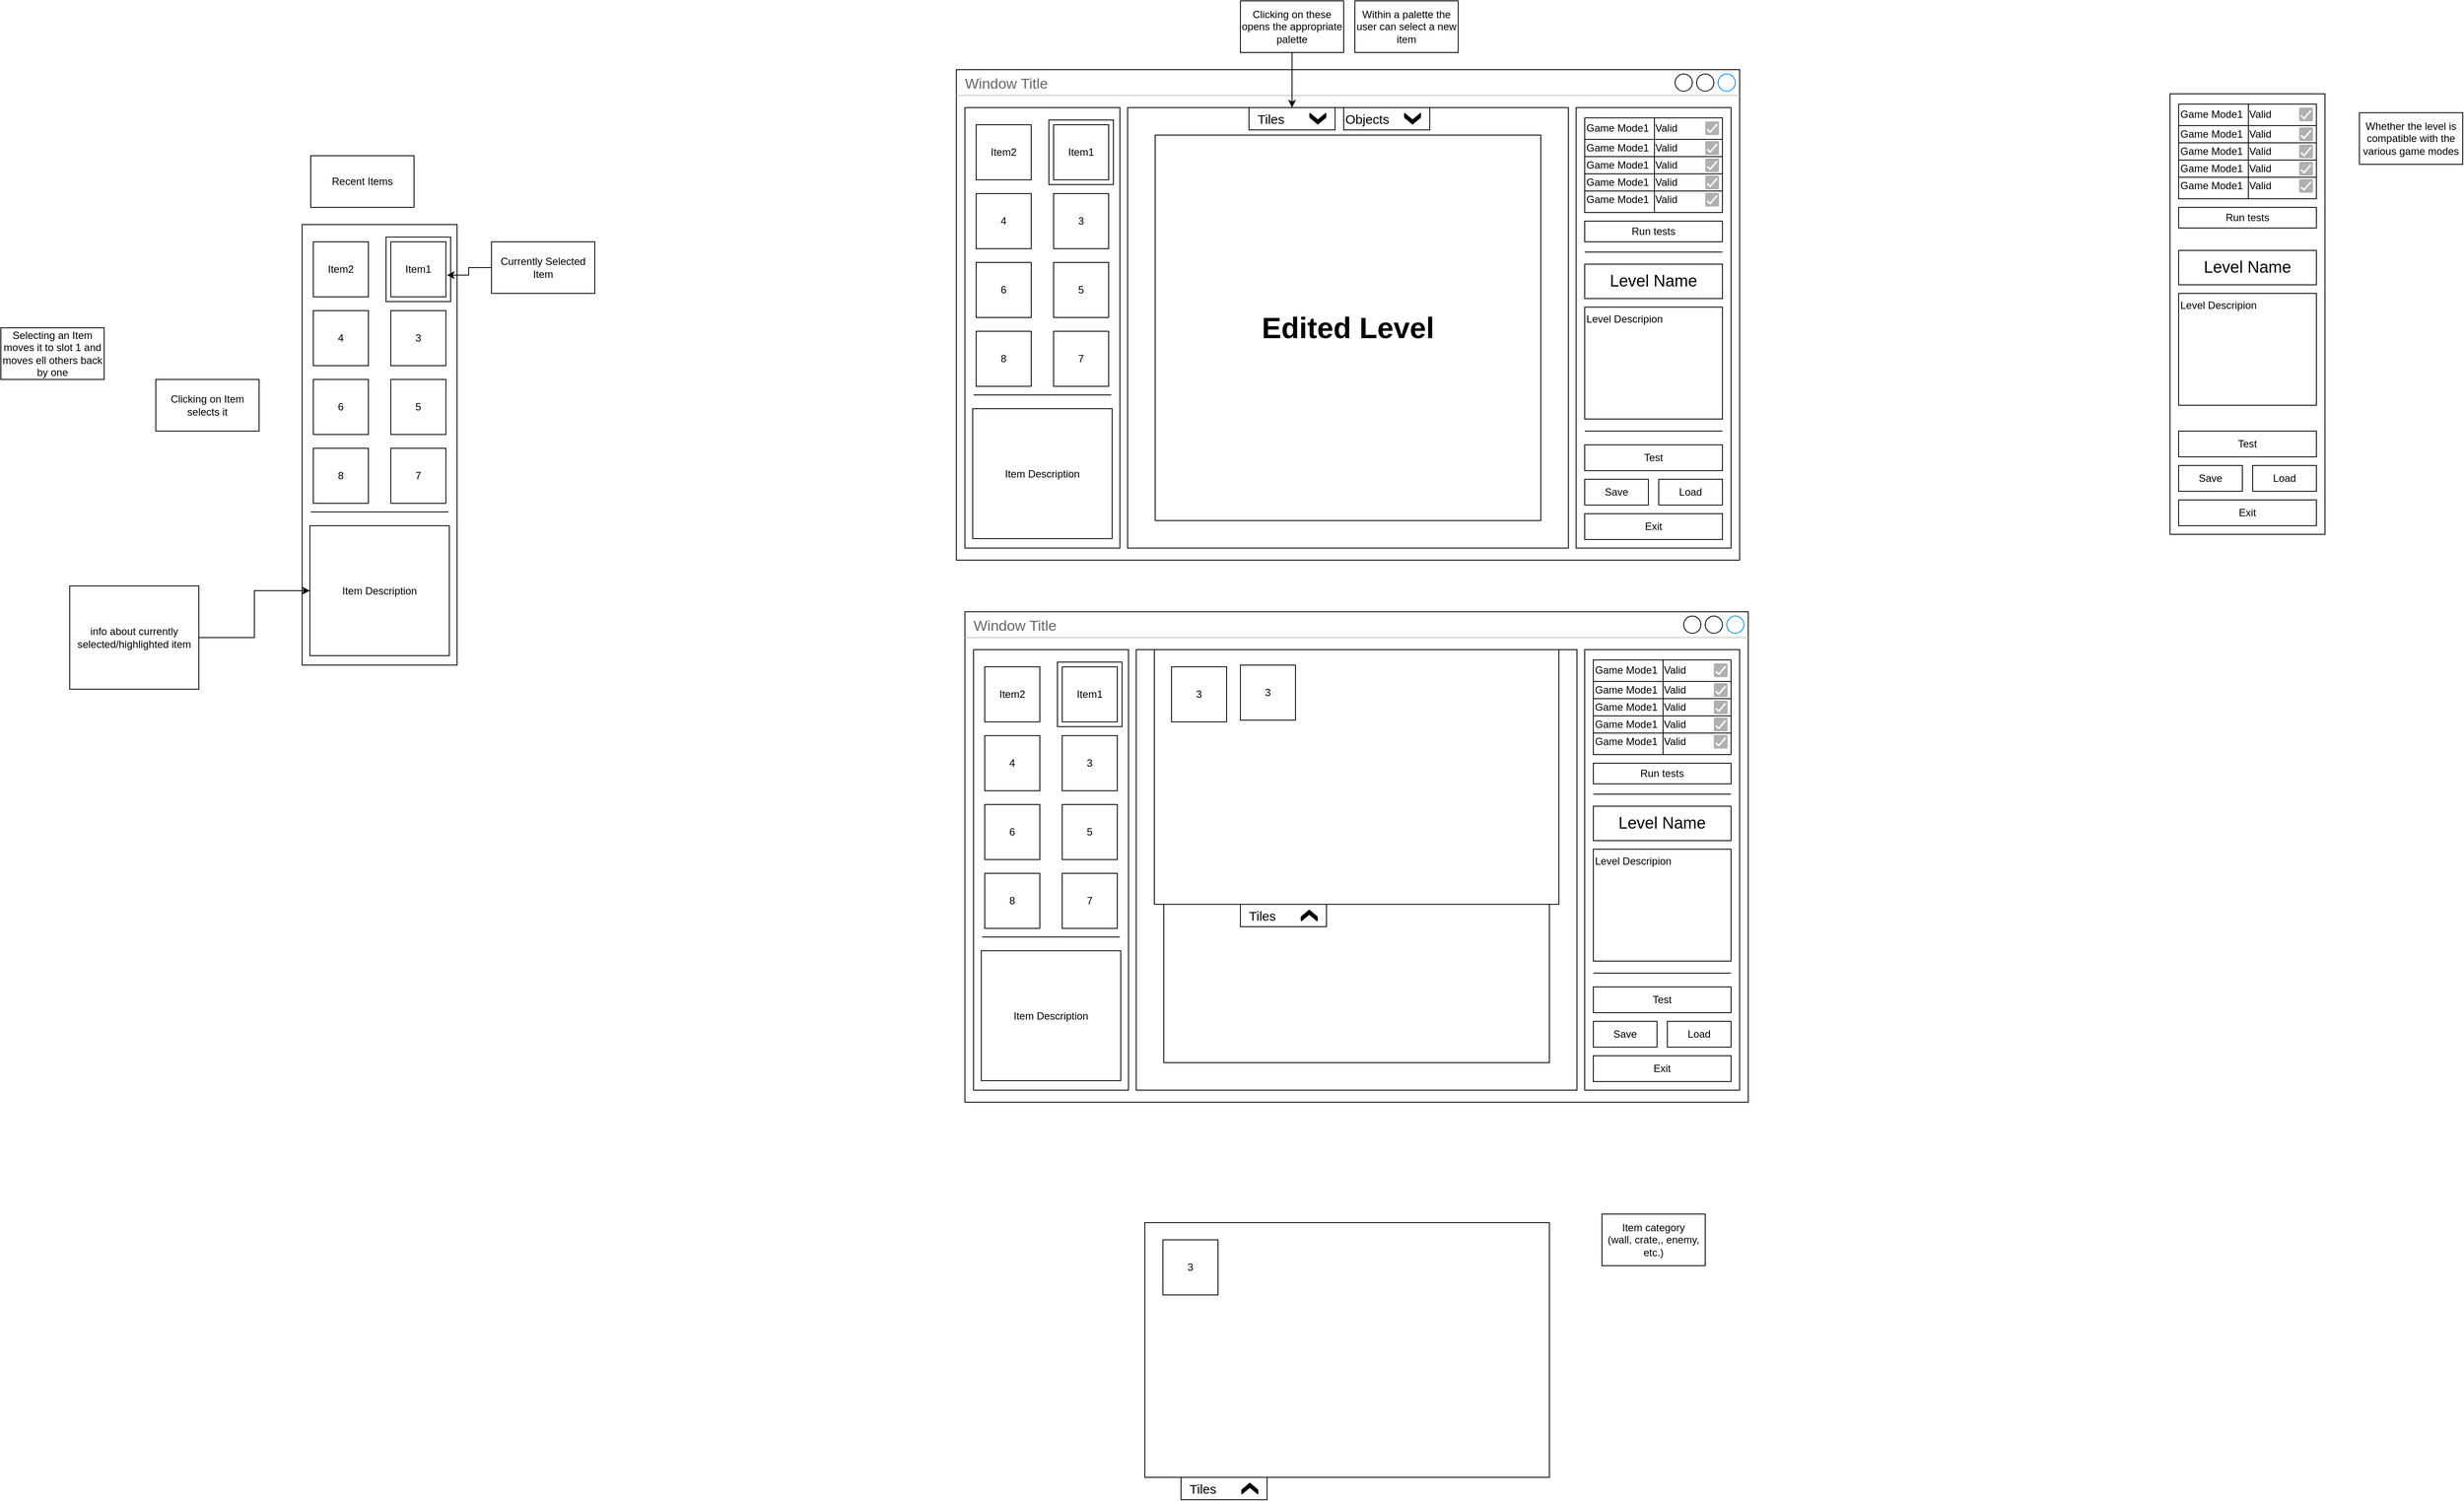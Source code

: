 <mxfile version="24.7.10">
  <diagram name="Page-1" id="MHz25P8l1DLz0FaoC143">
    <mxGraphModel dx="3186" dy="350" grid="1" gridSize="10" guides="1" tooltips="1" connect="1" arrows="1" fold="1" page="1" pageScale="1" pageWidth="850" pageHeight="1100" background="none" math="0" shadow="0">
      <root>
        <mxCell id="0" />
        <mxCell id="1" parent="0" />
        <mxCell id="1-W61MvCv8Y89S9msYaM-39" value="info about currently selected/highlighted item" style="rounded=0;whiteSpace=wrap;html=1;" parent="1" vertex="1">
          <mxGeometry x="-2440" y="1710" width="150" height="120" as="geometry" />
        </mxCell>
        <mxCell id="1-W61MvCv8Y89S9msYaM-41" value="Recent Items" style="rounded=0;whiteSpace=wrap;html=1;" parent="1" vertex="1">
          <mxGeometry x="-2160" y="1210" width="120" height="60" as="geometry" />
        </mxCell>
        <mxCell id="1-W61MvCv8Y89S9msYaM-42" value="Currently Selected Item" style="rounded=0;whiteSpace=wrap;html=1;" parent="1" vertex="1">
          <mxGeometry x="-1950" y="1310" width="120" height="60" as="geometry" />
        </mxCell>
        <mxCell id="1-W61MvCv8Y89S9msYaM-78" value="&lt;div&gt;Clicking on Item&lt;/div&gt;&lt;div&gt;selects it&lt;br&gt;&lt;/div&gt;" style="rounded=0;whiteSpace=wrap;html=1;" parent="1" vertex="1">
          <mxGeometry x="-2340" y="1470" width="120" height="60" as="geometry" />
        </mxCell>
        <mxCell id="1-W61MvCv8Y89S9msYaM-79" value="Selecting an Item moves it to slot 1 and moves ell others back by one" style="rounded=0;whiteSpace=wrap;html=1;" parent="1" vertex="1">
          <mxGeometry x="-2520" y="1410" width="120" height="60" as="geometry" />
        </mxCell>
        <mxCell id="1-W61MvCv8Y89S9msYaM-87" value="Clicking on these opens the appropriate palette" style="rounded=0;whiteSpace=wrap;html=1;" parent="1" vertex="1">
          <mxGeometry x="-1080" y="1030" width="120" height="60" as="geometry" />
        </mxCell>
        <mxCell id="1-W61MvCv8Y89S9msYaM-88" value="Within a palette the user can select a new item" style="rounded=0;whiteSpace=wrap;html=1;" parent="1" vertex="1">
          <mxGeometry x="-947" y="1030" width="120" height="60" as="geometry" />
        </mxCell>
        <mxCell id="7OBTo_eKb8ReW-Sw8Fou-2" value="" style="group" vertex="1" connectable="0" parent="1">
          <mxGeometry x="-2170" y="1290" width="180" height="512" as="geometry" />
        </mxCell>
        <mxCell id="1-W61MvCv8Y89S9msYaM-1" value="" style="rounded=0;whiteSpace=wrap;html=1;container=0;" parent="7OBTo_eKb8ReW-Sw8Fou-2" vertex="1">
          <mxGeometry width="180" height="512" as="geometry" />
        </mxCell>
        <mxCell id="1-W61MvCv8Y89S9msYaM-14" value="4" style="rounded=0;whiteSpace=wrap;html=1;container=0;" parent="7OBTo_eKb8ReW-Sw8Fou-2" vertex="1">
          <mxGeometry x="13" y="100" width="64" height="64" as="geometry" />
        </mxCell>
        <mxCell id="1-W61MvCv8Y89S9msYaM-15" value="3" style="rounded=0;whiteSpace=wrap;html=1;container=0;" parent="7OBTo_eKb8ReW-Sw8Fou-2" vertex="1">
          <mxGeometry x="103" y="100" width="64" height="64" as="geometry" />
        </mxCell>
        <mxCell id="1-W61MvCv8Y89S9msYaM-16" value="6" style="rounded=0;whiteSpace=wrap;html=1;container=0;" parent="7OBTo_eKb8ReW-Sw8Fou-2" vertex="1">
          <mxGeometry x="13" y="180" width="64" height="64" as="geometry" />
        </mxCell>
        <mxCell id="1-W61MvCv8Y89S9msYaM-76" value="" style="rounded=0;whiteSpace=wrap;html=1;container=0;" parent="7OBTo_eKb8ReW-Sw8Fou-2" vertex="1">
          <mxGeometry x="97.5" y="14.5" width="75" height="75" as="geometry" />
        </mxCell>
        <mxCell id="1-W61MvCv8Y89S9msYaM-17" value="5" style="rounded=0;whiteSpace=wrap;html=1;container=0;" parent="7OBTo_eKb8ReW-Sw8Fou-2" vertex="1">
          <mxGeometry x="103" y="180" width="64" height="64" as="geometry" />
        </mxCell>
        <mxCell id="1-W61MvCv8Y89S9msYaM-18" value="8" style="rounded=0;whiteSpace=wrap;html=1;container=0;" parent="7OBTo_eKb8ReW-Sw8Fou-2" vertex="1">
          <mxGeometry x="13" y="260" width="64" height="64" as="geometry" />
        </mxCell>
        <mxCell id="1-W61MvCv8Y89S9msYaM-19" value="7" style="rounded=0;whiteSpace=wrap;html=1;container=0;" parent="7OBTo_eKb8ReW-Sw8Fou-2" vertex="1">
          <mxGeometry x="103" y="260" width="64" height="64" as="geometry" />
        </mxCell>
        <mxCell id="1-W61MvCv8Y89S9msYaM-21" value="" style="line;strokeWidth=1;fillColor=none;align=left;verticalAlign=middle;spacingTop=-1;spacingLeft=3;spacingRight=3;rotatable=0;labelPosition=right;points=[];portConstraint=eastwest;strokeColor=default;container=0;" parent="7OBTo_eKb8ReW-Sw8Fou-2" vertex="1">
          <mxGeometry x="10" y="330" width="160" height="8" as="geometry" />
        </mxCell>
        <mxCell id="1-W61MvCv8Y89S9msYaM-22" value="Item Description" style="rounded=0;whiteSpace=wrap;html=1;container=0;" parent="7OBTo_eKb8ReW-Sw8Fou-2" vertex="1">
          <mxGeometry x="9" y="350" width="162" height="151" as="geometry" />
        </mxCell>
        <mxCell id="1-W61MvCv8Y89S9msYaM-3" value="Item1" style="rounded=0;whiteSpace=wrap;html=1;container=0;" parent="7OBTo_eKb8ReW-Sw8Fou-2" vertex="1">
          <mxGeometry x="13" y="20" width="64" height="64" as="geometry" />
        </mxCell>
        <mxCell id="1-W61MvCv8Y89S9msYaM-77" value="Item2" style="rounded=0;whiteSpace=wrap;html=1;container=0;" parent="7OBTo_eKb8ReW-Sw8Fou-2" vertex="1">
          <mxGeometry x="13" y="20" width="64" height="64" as="geometry" />
        </mxCell>
        <mxCell id="1-W61MvCv8Y89S9msYaM-9" value="Item1" style="rounded=0;whiteSpace=wrap;html=1;container=0;" parent="7OBTo_eKb8ReW-Sw8Fou-2" vertex="1">
          <mxGeometry x="103" y="20" width="64" height="64" as="geometry" />
        </mxCell>
        <mxCell id="7OBTo_eKb8ReW-Sw8Fou-1" style="edgeStyle=orthogonalEdgeStyle;rounded=0;orthogonalLoop=1;jettySize=auto;html=1;entryX=1.017;entryY=0.606;entryDx=0;entryDy=0;entryPerimeter=0;" edge="1" parent="1" source="1-W61MvCv8Y89S9msYaM-42" target="1-W61MvCv8Y89S9msYaM-9">
          <mxGeometry relative="1" as="geometry" />
        </mxCell>
        <mxCell id="1-W61MvCv8Y89S9msYaM-40" style="edgeStyle=orthogonalEdgeStyle;rounded=0;orthogonalLoop=1;jettySize=auto;html=1;entryX=0;entryY=0.5;entryDx=0;entryDy=0;" parent="1" source="1-W61MvCv8Y89S9msYaM-39" target="1-W61MvCv8Y89S9msYaM-22" edge="1">
          <mxGeometry relative="1" as="geometry" />
        </mxCell>
        <mxCell id="7OBTo_eKb8ReW-Sw8Fou-61" value="Whether the level is compatible with the various game modes" style="rounded=0;whiteSpace=wrap;html=1;" vertex="1" parent="1">
          <mxGeometry x="220" y="1160" width="120" height="60" as="geometry" />
        </mxCell>
        <mxCell id="7OBTo_eKb8ReW-Sw8Fou-62" value="" style="group" vertex="1" connectable="0" parent="1">
          <mxGeometry y="1138" width="180" height="512" as="geometry" />
        </mxCell>
        <mxCell id="7OBTo_eKb8ReW-Sw8Fou-17" value="Level Settings" style="rounded=0;whiteSpace=wrap;html=1;" vertex="1" parent="7OBTo_eKb8ReW-Sw8Fou-62">
          <mxGeometry width="180" height="512" as="geometry" />
        </mxCell>
        <mxCell id="7OBTo_eKb8ReW-Sw8Fou-24" value="Exit" style="rounded=0;whiteSpace=wrap;html=1;" vertex="1" parent="7OBTo_eKb8ReW-Sw8Fou-62">
          <mxGeometry x="10" y="472" width="160" height="30" as="geometry" />
        </mxCell>
        <mxCell id="7OBTo_eKb8ReW-Sw8Fou-25" value="Save" style="rounded=0;whiteSpace=wrap;html=1;" vertex="1" parent="7OBTo_eKb8ReW-Sw8Fou-62">
          <mxGeometry x="10" y="432" width="74" height="30" as="geometry" />
        </mxCell>
        <mxCell id="7OBTo_eKb8ReW-Sw8Fou-26" value="Load" style="rounded=0;whiteSpace=wrap;html=1;" vertex="1" parent="7OBTo_eKb8ReW-Sw8Fou-62">
          <mxGeometry x="96" y="432" width="74" height="30" as="geometry" />
        </mxCell>
        <mxCell id="7OBTo_eKb8ReW-Sw8Fou-28" value="Test" style="rounded=0;whiteSpace=wrap;html=1;" vertex="1" parent="7OBTo_eKb8ReW-Sw8Fou-62">
          <mxGeometry x="10" y="392" width="160" height="30" as="geometry" />
        </mxCell>
        <mxCell id="7OBTo_eKb8ReW-Sw8Fou-29" value="&lt;div align=&quot;left&quot;&gt;Level Descripion&lt;/div&gt;" style="rounded=0;whiteSpace=wrap;html=1;align=left;verticalAlign=top;" vertex="1" parent="7OBTo_eKb8ReW-Sw8Fou-62">
          <mxGeometry x="10" y="232" width="160" height="130" as="geometry" />
        </mxCell>
        <mxCell id="7OBTo_eKb8ReW-Sw8Fou-30" value="" style="line;strokeWidth=1;fillColor=none;align=left;verticalAlign=middle;spacingTop=-1;spacingLeft=3;spacingRight=3;rotatable=0;labelPosition=right;points=[];portConstraint=eastwest;strokeColor=inherit;" vertex="1" parent="7OBTo_eKb8ReW-Sw8Fou-62">
          <mxGeometry x="10" y="372" width="160" height="8" as="geometry" />
        </mxCell>
        <mxCell id="7OBTo_eKb8ReW-Sw8Fou-31" value="&lt;div&gt;&lt;font style=&quot;font-size: 19px;&quot;&gt;Level Name&lt;/font&gt;&lt;/div&gt;" style="rounded=0;whiteSpace=wrap;html=1;align=center;" vertex="1" parent="7OBTo_eKb8ReW-Sw8Fou-62">
          <mxGeometry x="10" y="182" width="160" height="40" as="geometry" />
        </mxCell>
        <mxCell id="7OBTo_eKb8ReW-Sw8Fou-33" value="Run tests" style="rounded=0;whiteSpace=wrap;html=1;" vertex="1" parent="7OBTo_eKb8ReW-Sw8Fou-62">
          <mxGeometry x="10" y="132" width="160" height="24" as="geometry" />
        </mxCell>
        <mxCell id="7OBTo_eKb8ReW-Sw8Fou-34" value="" style="line;strokeWidth=1;fillColor=none;align=left;verticalAlign=middle;spacingTop=-1;spacingLeft=3;spacingRight=3;rotatable=0;labelPosition=right;points=[];portConstraint=eastwest;strokeColor=inherit;" vertex="1" parent="7OBTo_eKb8ReW-Sw8Fou-62">
          <mxGeometry x="10" y="164" width="160" height="8" as="geometry" />
        </mxCell>
        <mxCell id="7OBTo_eKb8ReW-Sw8Fou-36" value="" style="rounded=0;whiteSpace=wrap;html=1;" vertex="1" parent="7OBTo_eKb8ReW-Sw8Fou-62">
          <mxGeometry x="10" y="12" width="160" height="110" as="geometry" />
        </mxCell>
        <mxCell id="7OBTo_eKb8ReW-Sw8Fou-37" value="" style="line;strokeWidth=1;rotatable=0;dashed=0;labelPosition=right;align=left;verticalAlign=middle;spacingTop=0;spacingLeft=6;points=[];portConstraint=eastwest;" vertex="1" parent="7OBTo_eKb8ReW-Sw8Fou-62">
          <mxGeometry x="10" y="32" width="160" height="10" as="geometry" />
        </mxCell>
        <mxCell id="7OBTo_eKb8ReW-Sw8Fou-38" value="" style="line;strokeWidth=1;rotatable=0;dashed=0;labelPosition=right;align=left;verticalAlign=middle;spacingTop=0;spacingLeft=6;points=[];portConstraint=eastwest;" vertex="1" parent="7OBTo_eKb8ReW-Sw8Fou-62">
          <mxGeometry x="10" y="72" width="160" height="10" as="geometry" />
        </mxCell>
        <mxCell id="7OBTo_eKb8ReW-Sw8Fou-39" value="" style="line;strokeWidth=1;rotatable=0;dashed=0;labelPosition=right;align=left;verticalAlign=middle;spacingTop=0;spacingLeft=6;points=[];portConstraint=eastwest;" vertex="1" parent="7OBTo_eKb8ReW-Sw8Fou-62">
          <mxGeometry x="10" y="52" width="160" height="10" as="geometry" />
        </mxCell>
        <mxCell id="7OBTo_eKb8ReW-Sw8Fou-41" value="" style="line;strokeWidth=1;rotatable=0;dashed=0;labelPosition=right;align=left;verticalAlign=middle;spacingTop=0;spacingLeft=6;points=[];portConstraint=eastwest;" vertex="1" parent="7OBTo_eKb8ReW-Sw8Fou-62">
          <mxGeometry x="10" y="92" width="160" height="10" as="geometry" />
        </mxCell>
        <mxCell id="7OBTo_eKb8ReW-Sw8Fou-43" value="" style="line;strokeWidth=1;rotatable=0;dashed=0;labelPosition=right;align=left;verticalAlign=middle;spacingTop=0;spacingLeft=6;points=[];portConstraint=eastwest;direction=south;" vertex="1" parent="7OBTo_eKb8ReW-Sw8Fou-62">
          <mxGeometry x="86" y="12" width="10" height="110" as="geometry" />
        </mxCell>
        <mxCell id="7OBTo_eKb8ReW-Sw8Fou-44" value="Game Mode1" style="text;html=1;align=left;verticalAlign=middle;whiteSpace=wrap;rounded=0;" vertex="1" parent="7OBTo_eKb8ReW-Sw8Fou-62">
          <mxGeometry x="10" y="9" width="80" height="30" as="geometry" />
        </mxCell>
        <mxCell id="7OBTo_eKb8ReW-Sw8Fou-45" value="Game Mode1" style="text;html=1;align=left;verticalAlign=middle;whiteSpace=wrap;rounded=0;" vertex="1" parent="7OBTo_eKb8ReW-Sw8Fou-62">
          <mxGeometry x="10" y="32" width="80" height="30" as="geometry" />
        </mxCell>
        <mxCell id="7OBTo_eKb8ReW-Sw8Fou-46" value="Game Mode1" style="text;html=1;align=left;verticalAlign=middle;whiteSpace=wrap;rounded=0;" vertex="1" parent="7OBTo_eKb8ReW-Sw8Fou-62">
          <mxGeometry x="10" y="52" width="80" height="30" as="geometry" />
        </mxCell>
        <mxCell id="7OBTo_eKb8ReW-Sw8Fou-47" value="Game Mode1" style="text;html=1;align=left;verticalAlign=middle;whiteSpace=wrap;rounded=0;" vertex="1" parent="7OBTo_eKb8ReW-Sw8Fou-62">
          <mxGeometry x="10" y="72" width="80" height="30" as="geometry" />
        </mxCell>
        <mxCell id="7OBTo_eKb8ReW-Sw8Fou-48" value="Game Mode1" style="text;html=1;align=left;verticalAlign=middle;whiteSpace=wrap;rounded=0;" vertex="1" parent="7OBTo_eKb8ReW-Sw8Fou-62">
          <mxGeometry x="10" y="92" width="80" height="30" as="geometry" />
        </mxCell>
        <mxCell id="7OBTo_eKb8ReW-Sw8Fou-49" value="Valid" style="text;html=1;align=left;verticalAlign=middle;whiteSpace=wrap;rounded=0;" vertex="1" parent="7OBTo_eKb8ReW-Sw8Fou-62">
          <mxGeometry x="90" y="9" width="37" height="30" as="geometry" />
        </mxCell>
        <mxCell id="7OBTo_eKb8ReW-Sw8Fou-50" value="Valid" style="text;html=1;align=left;verticalAlign=middle;whiteSpace=wrap;rounded=0;" vertex="1" parent="7OBTo_eKb8ReW-Sw8Fou-62">
          <mxGeometry x="90" y="32" width="37" height="30" as="geometry" />
        </mxCell>
        <mxCell id="7OBTo_eKb8ReW-Sw8Fou-51" value="Valid" style="text;html=1;align=left;verticalAlign=middle;whiteSpace=wrap;rounded=0;" vertex="1" parent="7OBTo_eKb8ReW-Sw8Fou-62">
          <mxGeometry x="90" y="52" width="37" height="30" as="geometry" />
        </mxCell>
        <mxCell id="7OBTo_eKb8ReW-Sw8Fou-52" value="Valid" style="text;html=1;align=left;verticalAlign=middle;whiteSpace=wrap;rounded=0;" vertex="1" parent="7OBTo_eKb8ReW-Sw8Fou-62">
          <mxGeometry x="90" y="72" width="37" height="30" as="geometry" />
        </mxCell>
        <mxCell id="7OBTo_eKb8ReW-Sw8Fou-53" value="Valid" style="text;html=1;align=left;verticalAlign=middle;whiteSpace=wrap;rounded=0;" vertex="1" parent="7OBTo_eKb8ReW-Sw8Fou-62">
          <mxGeometry x="90" y="92" width="37" height="30" as="geometry" />
        </mxCell>
        <mxCell id="7OBTo_eKb8ReW-Sw8Fou-56" value="" style="dashed=0;labelPosition=right;align=left;shape=mxgraph.gmdl.checkbox;strokeColor=none;fillColor=#B0B0B0;strokeWidth=2;aspect=fixed;sketch=0;html=1;" vertex="1" parent="7OBTo_eKb8ReW-Sw8Fou-62">
          <mxGeometry x="150" y="16" width="16" height="16" as="geometry" />
        </mxCell>
        <mxCell id="7OBTo_eKb8ReW-Sw8Fou-57" value="" style="dashed=0;labelPosition=right;align=left;shape=mxgraph.gmdl.checkbox;strokeColor=none;fillColor=#B0B0B0;strokeWidth=2;aspect=fixed;sketch=0;html=1;" vertex="1" parent="7OBTo_eKb8ReW-Sw8Fou-62">
          <mxGeometry x="150" y="79" width="16" height="16" as="geometry" />
        </mxCell>
        <mxCell id="7OBTo_eKb8ReW-Sw8Fou-58" value="" style="dashed=0;labelPosition=right;align=left;shape=mxgraph.gmdl.checkbox;strokeColor=none;fillColor=#B0B0B0;strokeWidth=2;aspect=fixed;sketch=0;html=1;" vertex="1" parent="7OBTo_eKb8ReW-Sw8Fou-62">
          <mxGeometry x="150" y="39" width="16" height="16" as="geometry" />
        </mxCell>
        <mxCell id="7OBTo_eKb8ReW-Sw8Fou-59" value="" style="dashed=0;labelPosition=right;align=left;shape=mxgraph.gmdl.checkbox;strokeColor=none;fillColor=#B0B0B0;strokeWidth=2;aspect=fixed;sketch=0;html=1;" vertex="1" parent="7OBTo_eKb8ReW-Sw8Fou-62">
          <mxGeometry x="150" y="59" width="16" height="16" as="geometry" />
        </mxCell>
        <mxCell id="7OBTo_eKb8ReW-Sw8Fou-60" value="" style="dashed=0;labelPosition=right;align=left;shape=mxgraph.gmdl.checkbox;strokeColor=none;fillColor=#B0B0B0;strokeWidth=2;aspect=fixed;sketch=0;html=1;" vertex="1" parent="7OBTo_eKb8ReW-Sw8Fou-62">
          <mxGeometry x="150" y="99" width="16" height="16" as="geometry" />
        </mxCell>
        <mxCell id="7OBTo_eKb8ReW-Sw8Fou-95" value="" style="group" vertex="1" connectable="0" parent="1">
          <mxGeometry x="-1422" y="1110" width="922" height="572" as="geometry" />
        </mxCell>
        <mxCell id="TJpbbNPDJ1j3fr_7OfPR-229" value="" style="group" parent="7OBTo_eKb8ReW-Sw8Fou-95" vertex="1" connectable="0">
          <mxGeometry width="922" height="572" as="geometry" />
        </mxCell>
        <mxCell id="TJpbbNPDJ1j3fr_7OfPR-117" value="" style="group" parent="TJpbbNPDJ1j3fr_7OfPR-229" vertex="1" connectable="0">
          <mxGeometry x="12" width="910" height="572" as="geometry" />
        </mxCell>
        <mxCell id="TJpbbNPDJ1j3fr_7OfPR-24" value="Window Title" style="strokeWidth=1;shadow=0;dashed=0;align=center;html=1;shape=mxgraph.mockup.containers.window;align=left;verticalAlign=top;spacingLeft=8;strokeColor2=#008cff;strokeColor3=#c4c4c4;fontColor=#666666;mainText=;fontSize=17;labelBackgroundColor=none;whiteSpace=wrap;" parent="TJpbbNPDJ1j3fr_7OfPR-117" vertex="1">
          <mxGeometry width="910" height="570" as="geometry" />
        </mxCell>
        <mxCell id="TJpbbNPDJ1j3fr_7OfPR-25" value="&lt;div style=&quot;font-size: 13px;&quot;&gt;&lt;font size=&quot;1&quot;&gt;&lt;b style=&quot;font-size: 34px;&quot;&gt;Edited Level&lt;/b&gt;&lt;/font&gt;&lt;/div&gt;" style="rounded=0;whiteSpace=wrap;html=1;aspect=fixed;" parent="TJpbbNPDJ1j3fr_7OfPR-117" vertex="1">
          <mxGeometry x="199" y="44" width="512" height="512" as="geometry" />
        </mxCell>
        <mxCell id="1-W61MvCv8Y89S9msYaM-2" value="Level Settings" style="rounded=0;whiteSpace=wrap;html=1;" parent="TJpbbNPDJ1j3fr_7OfPR-117" vertex="1">
          <mxGeometry x="720" y="44" width="180" height="512" as="geometry" />
        </mxCell>
        <mxCell id="1-W61MvCv8Y89S9msYaM-74" value="&lt;div style=&quot;font-size: 13px;&quot;&gt;&lt;font size=&quot;1&quot;&gt;&lt;b style=&quot;font-size: 34px;&quot;&gt;Edited Level&lt;/b&gt;&lt;/font&gt;&lt;/div&gt;" style="rounded=0;whiteSpace=wrap;html=1;aspect=fixed;" parent="TJpbbNPDJ1j3fr_7OfPR-117" vertex="1">
          <mxGeometry x="231" y="76" width="448" height="448" as="geometry" />
        </mxCell>
        <mxCell id="1-W61MvCv8Y89S9msYaM-85" value="" style="group" parent="TJpbbNPDJ1j3fr_7OfPR-117" vertex="1" connectable="0">
          <mxGeometry x="340" y="44" width="100" height="26" as="geometry" />
        </mxCell>
        <mxCell id="1-W61MvCv8Y89S9msYaM-80" value="&lt;div style=&quot;padding-left: 8px; font-size: 15px;&quot; align=&quot;left&quot;&gt;&lt;font style=&quot;font-size: 15px;&quot;&gt;Tiles&lt;br&gt;&lt;/font&gt;&lt;/div&gt;" style="rounded=0;whiteSpace=wrap;html=1;align=left;" parent="1-W61MvCv8Y89S9msYaM-85" vertex="1">
          <mxGeometry width="100" height="26" as="geometry" />
        </mxCell>
        <mxCell id="1-W61MvCv8Y89S9msYaM-82" value="" style="html=1;verticalLabelPosition=bottom;labelBackgroundColor=#ffffff;verticalAlign=top;shadow=0;dashed=0;strokeWidth=2;shape=mxgraph.ios7.misc.expand;fillColor=#000000;direction=west;" parent="1-W61MvCv8Y89S9msYaM-85" vertex="1">
          <mxGeometry x="70" y="6.067" width="20" height="13.867" as="geometry" />
        </mxCell>
        <mxCell id="1-W61MvCv8Y89S9msYaM-86" value="" style="group" parent="TJpbbNPDJ1j3fr_7OfPR-117" vertex="1" connectable="0">
          <mxGeometry x="450" y="44" width="100" height="26" as="geometry" />
        </mxCell>
        <mxCell id="1-W61MvCv8Y89S9msYaM-83" value="&lt;font style=&quot;font-size: 15px;&quot;&gt;Objects&lt;/font&gt;" style="rounded=0;whiteSpace=wrap;html=1;align=left;" parent="1-W61MvCv8Y89S9msYaM-86" vertex="1">
          <mxGeometry width="100" height="26" as="geometry" />
        </mxCell>
        <mxCell id="1-W61MvCv8Y89S9msYaM-84" value="" style="html=1;verticalLabelPosition=bottom;labelBackgroundColor=#ffffff;verticalAlign=top;shadow=0;dashed=0;strokeWidth=2;shape=mxgraph.ios7.misc.expand;fillColor=#000000;direction=west;" parent="1-W61MvCv8Y89S9msYaM-86" vertex="1">
          <mxGeometry x="70" y="6.067" width="20" height="13.867" as="geometry" />
        </mxCell>
        <mxCell id="7OBTo_eKb8ReW-Sw8Fou-3" value="" style="group" vertex="1" connectable="0" parent="TJpbbNPDJ1j3fr_7OfPR-117">
          <mxGeometry x="10" y="44" width="180" height="512" as="geometry" />
        </mxCell>
        <mxCell id="7OBTo_eKb8ReW-Sw8Fou-4" value="" style="rounded=0;whiteSpace=wrap;html=1;container=0;" vertex="1" parent="7OBTo_eKb8ReW-Sw8Fou-3">
          <mxGeometry width="180" height="512" as="geometry" />
        </mxCell>
        <mxCell id="7OBTo_eKb8ReW-Sw8Fou-5" value="4" style="rounded=0;whiteSpace=wrap;html=1;container=0;" vertex="1" parent="7OBTo_eKb8ReW-Sw8Fou-3">
          <mxGeometry x="13" y="100" width="64" height="64" as="geometry" />
        </mxCell>
        <mxCell id="7OBTo_eKb8ReW-Sw8Fou-6" value="3" style="rounded=0;whiteSpace=wrap;html=1;container=0;" vertex="1" parent="7OBTo_eKb8ReW-Sw8Fou-3">
          <mxGeometry x="103" y="100" width="64" height="64" as="geometry" />
        </mxCell>
        <mxCell id="7OBTo_eKb8ReW-Sw8Fou-7" value="6" style="rounded=0;whiteSpace=wrap;html=1;container=0;" vertex="1" parent="7OBTo_eKb8ReW-Sw8Fou-3">
          <mxGeometry x="13" y="180" width="64" height="64" as="geometry" />
        </mxCell>
        <mxCell id="7OBTo_eKb8ReW-Sw8Fou-8" value="" style="rounded=0;whiteSpace=wrap;html=1;container=0;" vertex="1" parent="7OBTo_eKb8ReW-Sw8Fou-3">
          <mxGeometry x="97.5" y="14.5" width="75" height="75" as="geometry" />
        </mxCell>
        <mxCell id="7OBTo_eKb8ReW-Sw8Fou-9" value="5" style="rounded=0;whiteSpace=wrap;html=1;container=0;" vertex="1" parent="7OBTo_eKb8ReW-Sw8Fou-3">
          <mxGeometry x="103" y="180" width="64" height="64" as="geometry" />
        </mxCell>
        <mxCell id="7OBTo_eKb8ReW-Sw8Fou-10" value="8" style="rounded=0;whiteSpace=wrap;html=1;container=0;" vertex="1" parent="7OBTo_eKb8ReW-Sw8Fou-3">
          <mxGeometry x="13" y="260" width="64" height="64" as="geometry" />
        </mxCell>
        <mxCell id="7OBTo_eKb8ReW-Sw8Fou-11" value="7" style="rounded=0;whiteSpace=wrap;html=1;container=0;" vertex="1" parent="7OBTo_eKb8ReW-Sw8Fou-3">
          <mxGeometry x="103" y="260" width="64" height="64" as="geometry" />
        </mxCell>
        <mxCell id="7OBTo_eKb8ReW-Sw8Fou-12" value="" style="line;strokeWidth=1;fillColor=none;align=left;verticalAlign=middle;spacingTop=-1;spacingLeft=3;spacingRight=3;rotatable=0;labelPosition=right;points=[];portConstraint=eastwest;strokeColor=default;container=0;" vertex="1" parent="7OBTo_eKb8ReW-Sw8Fou-3">
          <mxGeometry x="10" y="330" width="160" height="8" as="geometry" />
        </mxCell>
        <mxCell id="7OBTo_eKb8ReW-Sw8Fou-13" value="Item Description" style="rounded=0;whiteSpace=wrap;html=1;container=0;" vertex="1" parent="7OBTo_eKb8ReW-Sw8Fou-3">
          <mxGeometry x="9" y="350" width="162" height="151" as="geometry" />
        </mxCell>
        <mxCell id="7OBTo_eKb8ReW-Sw8Fou-14" value="Item1" style="rounded=0;whiteSpace=wrap;html=1;container=0;" vertex="1" parent="7OBTo_eKb8ReW-Sw8Fou-3">
          <mxGeometry x="13" y="20" width="64" height="64" as="geometry" />
        </mxCell>
        <mxCell id="7OBTo_eKb8ReW-Sw8Fou-15" value="Item2" style="rounded=0;whiteSpace=wrap;html=1;container=0;" vertex="1" parent="7OBTo_eKb8ReW-Sw8Fou-3">
          <mxGeometry x="13" y="20" width="64" height="64" as="geometry" />
        </mxCell>
        <mxCell id="7OBTo_eKb8ReW-Sw8Fou-16" value="Item1" style="rounded=0;whiteSpace=wrap;html=1;container=0;" vertex="1" parent="7OBTo_eKb8ReW-Sw8Fou-3">
          <mxGeometry x="103" y="20" width="64" height="64" as="geometry" />
        </mxCell>
        <mxCell id="7OBTo_eKb8ReW-Sw8Fou-63" value="" style="group" vertex="1" connectable="0" parent="TJpbbNPDJ1j3fr_7OfPR-117">
          <mxGeometry x="720" y="44" width="180" height="512" as="geometry" />
        </mxCell>
        <mxCell id="7OBTo_eKb8ReW-Sw8Fou-64" value="Level Settings" style="rounded=0;whiteSpace=wrap;html=1;" vertex="1" parent="7OBTo_eKb8ReW-Sw8Fou-63">
          <mxGeometry width="180" height="512" as="geometry" />
        </mxCell>
        <mxCell id="7OBTo_eKb8ReW-Sw8Fou-65" value="Exit" style="rounded=0;whiteSpace=wrap;html=1;" vertex="1" parent="7OBTo_eKb8ReW-Sw8Fou-63">
          <mxGeometry x="10" y="472" width="160" height="30" as="geometry" />
        </mxCell>
        <mxCell id="7OBTo_eKb8ReW-Sw8Fou-66" value="Save" style="rounded=0;whiteSpace=wrap;html=1;" vertex="1" parent="7OBTo_eKb8ReW-Sw8Fou-63">
          <mxGeometry x="10" y="432" width="74" height="30" as="geometry" />
        </mxCell>
        <mxCell id="7OBTo_eKb8ReW-Sw8Fou-67" value="Load" style="rounded=0;whiteSpace=wrap;html=1;" vertex="1" parent="7OBTo_eKb8ReW-Sw8Fou-63">
          <mxGeometry x="96" y="432" width="74" height="30" as="geometry" />
        </mxCell>
        <mxCell id="7OBTo_eKb8ReW-Sw8Fou-68" value="Test" style="rounded=0;whiteSpace=wrap;html=1;" vertex="1" parent="7OBTo_eKb8ReW-Sw8Fou-63">
          <mxGeometry x="10" y="392" width="160" height="30" as="geometry" />
        </mxCell>
        <mxCell id="7OBTo_eKb8ReW-Sw8Fou-69" value="&lt;div align=&quot;left&quot;&gt;Level Descripion&lt;/div&gt;" style="rounded=0;whiteSpace=wrap;html=1;align=left;verticalAlign=top;" vertex="1" parent="7OBTo_eKb8ReW-Sw8Fou-63">
          <mxGeometry x="10" y="232" width="160" height="130" as="geometry" />
        </mxCell>
        <mxCell id="7OBTo_eKb8ReW-Sw8Fou-70" value="" style="line;strokeWidth=1;fillColor=none;align=left;verticalAlign=middle;spacingTop=-1;spacingLeft=3;spacingRight=3;rotatable=0;labelPosition=right;points=[];portConstraint=eastwest;strokeColor=default;" vertex="1" parent="7OBTo_eKb8ReW-Sw8Fou-63">
          <mxGeometry x="10" y="372" width="160" height="8" as="geometry" />
        </mxCell>
        <mxCell id="7OBTo_eKb8ReW-Sw8Fou-71" value="&lt;div&gt;&lt;font style=&quot;font-size: 19px;&quot;&gt;Level Name&lt;/font&gt;&lt;/div&gt;" style="rounded=0;whiteSpace=wrap;html=1;align=center;" vertex="1" parent="7OBTo_eKb8ReW-Sw8Fou-63">
          <mxGeometry x="10" y="182" width="160" height="40" as="geometry" />
        </mxCell>
        <mxCell id="7OBTo_eKb8ReW-Sw8Fou-72" value="Run tests" style="rounded=0;whiteSpace=wrap;html=1;" vertex="1" parent="7OBTo_eKb8ReW-Sw8Fou-63">
          <mxGeometry x="10" y="132" width="160" height="24" as="geometry" />
        </mxCell>
        <mxCell id="7OBTo_eKb8ReW-Sw8Fou-73" value="" style="line;strokeWidth=1;fillColor=none;align=left;verticalAlign=middle;spacingTop=-1;spacingLeft=3;spacingRight=3;rotatable=0;labelPosition=right;points=[];portConstraint=eastwest;strokeColor=default;" vertex="1" parent="7OBTo_eKb8ReW-Sw8Fou-63">
          <mxGeometry x="10" y="164" width="160" height="8" as="geometry" />
        </mxCell>
        <mxCell id="7OBTo_eKb8ReW-Sw8Fou-74" value="" style="rounded=0;whiteSpace=wrap;html=1;" vertex="1" parent="7OBTo_eKb8ReW-Sw8Fou-63">
          <mxGeometry x="10" y="12" width="160" height="110" as="geometry" />
        </mxCell>
        <mxCell id="7OBTo_eKb8ReW-Sw8Fou-75" value="" style="line;strokeWidth=1;rotatable=0;dashed=0;labelPosition=right;align=left;verticalAlign=middle;spacingTop=0;spacingLeft=6;points=[];portConstraint=eastwest;" vertex="1" parent="7OBTo_eKb8ReW-Sw8Fou-63">
          <mxGeometry x="10" y="32" width="160" height="10" as="geometry" />
        </mxCell>
        <mxCell id="7OBTo_eKb8ReW-Sw8Fou-76" value="" style="line;strokeWidth=1;rotatable=0;dashed=0;labelPosition=right;align=left;verticalAlign=middle;spacingTop=0;spacingLeft=6;points=[];portConstraint=eastwest;" vertex="1" parent="7OBTo_eKb8ReW-Sw8Fou-63">
          <mxGeometry x="10" y="72" width="160" height="10" as="geometry" />
        </mxCell>
        <mxCell id="7OBTo_eKb8ReW-Sw8Fou-77" value="" style="line;strokeWidth=1;rotatable=0;dashed=0;labelPosition=right;align=left;verticalAlign=middle;spacingTop=0;spacingLeft=6;points=[];portConstraint=eastwest;" vertex="1" parent="7OBTo_eKb8ReW-Sw8Fou-63">
          <mxGeometry x="10" y="52" width="160" height="10" as="geometry" />
        </mxCell>
        <mxCell id="7OBTo_eKb8ReW-Sw8Fou-78" value="" style="line;strokeWidth=1;rotatable=0;dashed=0;labelPosition=right;align=left;verticalAlign=middle;spacingTop=0;spacingLeft=6;points=[];portConstraint=eastwest;" vertex="1" parent="7OBTo_eKb8ReW-Sw8Fou-63">
          <mxGeometry x="10" y="92" width="160" height="10" as="geometry" />
        </mxCell>
        <mxCell id="7OBTo_eKb8ReW-Sw8Fou-79" value="" style="line;strokeWidth=1;rotatable=0;dashed=0;labelPosition=right;align=left;verticalAlign=middle;spacingTop=0;spacingLeft=6;points=[];portConstraint=eastwest;direction=south;" vertex="1" parent="7OBTo_eKb8ReW-Sw8Fou-63">
          <mxGeometry x="86" y="12" width="10" height="110" as="geometry" />
        </mxCell>
        <mxCell id="7OBTo_eKb8ReW-Sw8Fou-80" value="Game Mode1" style="text;html=1;align=left;verticalAlign=middle;whiteSpace=wrap;rounded=0;" vertex="1" parent="7OBTo_eKb8ReW-Sw8Fou-63">
          <mxGeometry x="10" y="9" width="80" height="30" as="geometry" />
        </mxCell>
        <mxCell id="7OBTo_eKb8ReW-Sw8Fou-81" value="Game Mode1" style="text;html=1;align=left;verticalAlign=middle;whiteSpace=wrap;rounded=0;" vertex="1" parent="7OBTo_eKb8ReW-Sw8Fou-63">
          <mxGeometry x="10" y="32" width="80" height="30" as="geometry" />
        </mxCell>
        <mxCell id="7OBTo_eKb8ReW-Sw8Fou-82" value="Game Mode1" style="text;html=1;align=left;verticalAlign=middle;whiteSpace=wrap;rounded=0;" vertex="1" parent="7OBTo_eKb8ReW-Sw8Fou-63">
          <mxGeometry x="10" y="52" width="80" height="30" as="geometry" />
        </mxCell>
        <mxCell id="7OBTo_eKb8ReW-Sw8Fou-83" value="Game Mode1" style="text;html=1;align=left;verticalAlign=middle;whiteSpace=wrap;rounded=0;" vertex="1" parent="7OBTo_eKb8ReW-Sw8Fou-63">
          <mxGeometry x="10" y="72" width="80" height="30" as="geometry" />
        </mxCell>
        <mxCell id="7OBTo_eKb8ReW-Sw8Fou-84" value="Game Mode1" style="text;html=1;align=left;verticalAlign=middle;whiteSpace=wrap;rounded=0;" vertex="1" parent="7OBTo_eKb8ReW-Sw8Fou-63">
          <mxGeometry x="10" y="92" width="80" height="30" as="geometry" />
        </mxCell>
        <mxCell id="7OBTo_eKb8ReW-Sw8Fou-85" value="Valid" style="text;html=1;align=left;verticalAlign=middle;whiteSpace=wrap;rounded=0;" vertex="1" parent="7OBTo_eKb8ReW-Sw8Fou-63">
          <mxGeometry x="90" y="9" width="37" height="30" as="geometry" />
        </mxCell>
        <mxCell id="7OBTo_eKb8ReW-Sw8Fou-86" value="Valid" style="text;html=1;align=left;verticalAlign=middle;whiteSpace=wrap;rounded=0;" vertex="1" parent="7OBTo_eKb8ReW-Sw8Fou-63">
          <mxGeometry x="90" y="32" width="37" height="30" as="geometry" />
        </mxCell>
        <mxCell id="7OBTo_eKb8ReW-Sw8Fou-87" value="Valid" style="text;html=1;align=left;verticalAlign=middle;whiteSpace=wrap;rounded=0;" vertex="1" parent="7OBTo_eKb8ReW-Sw8Fou-63">
          <mxGeometry x="90" y="52" width="37" height="30" as="geometry" />
        </mxCell>
        <mxCell id="7OBTo_eKb8ReW-Sw8Fou-88" value="Valid" style="text;html=1;align=left;verticalAlign=middle;whiteSpace=wrap;rounded=0;" vertex="1" parent="7OBTo_eKb8ReW-Sw8Fou-63">
          <mxGeometry x="90" y="72" width="37" height="30" as="geometry" />
        </mxCell>
        <mxCell id="7OBTo_eKb8ReW-Sw8Fou-89" value="Valid" style="text;html=1;align=left;verticalAlign=middle;whiteSpace=wrap;rounded=0;" vertex="1" parent="7OBTo_eKb8ReW-Sw8Fou-63">
          <mxGeometry x="90" y="92" width="37" height="30" as="geometry" />
        </mxCell>
        <mxCell id="7OBTo_eKb8ReW-Sw8Fou-90" value="" style="dashed=0;labelPosition=right;align=left;shape=mxgraph.gmdl.checkbox;strokeColor=none;fillColor=#B0B0B0;strokeWidth=2;aspect=fixed;sketch=0;html=1;" vertex="1" parent="7OBTo_eKb8ReW-Sw8Fou-63">
          <mxGeometry x="150" y="16" width="16" height="16" as="geometry" />
        </mxCell>
        <mxCell id="7OBTo_eKb8ReW-Sw8Fou-91" value="" style="dashed=0;labelPosition=right;align=left;shape=mxgraph.gmdl.checkbox;strokeColor=none;fillColor=#B0B0B0;strokeWidth=2;aspect=fixed;sketch=0;html=1;" vertex="1" parent="7OBTo_eKb8ReW-Sw8Fou-63">
          <mxGeometry x="150" y="79" width="16" height="16" as="geometry" />
        </mxCell>
        <mxCell id="7OBTo_eKb8ReW-Sw8Fou-92" value="" style="dashed=0;labelPosition=right;align=left;shape=mxgraph.gmdl.checkbox;strokeColor=none;fillColor=#B0B0B0;strokeWidth=2;aspect=fixed;sketch=0;html=1;" vertex="1" parent="7OBTo_eKb8ReW-Sw8Fou-63">
          <mxGeometry x="150" y="39" width="16" height="16" as="geometry" />
        </mxCell>
        <mxCell id="7OBTo_eKb8ReW-Sw8Fou-93" value="" style="dashed=0;labelPosition=right;align=left;shape=mxgraph.gmdl.checkbox;strokeColor=none;fillColor=#B0B0B0;strokeWidth=2;aspect=fixed;sketch=0;html=1;" vertex="1" parent="7OBTo_eKb8ReW-Sw8Fou-63">
          <mxGeometry x="150" y="59" width="16" height="16" as="geometry" />
        </mxCell>
        <mxCell id="7OBTo_eKb8ReW-Sw8Fou-94" value="" style="dashed=0;labelPosition=right;align=left;shape=mxgraph.gmdl.checkbox;strokeColor=none;fillColor=#B0B0B0;strokeWidth=2;aspect=fixed;sketch=0;html=1;" vertex="1" parent="7OBTo_eKb8ReW-Sw8Fou-63">
          <mxGeometry x="150" y="99" width="16" height="16" as="geometry" />
        </mxCell>
        <mxCell id="1-W61MvCv8Y89S9msYaM-89" style="edgeStyle=orthogonalEdgeStyle;rounded=0;orthogonalLoop=1;jettySize=auto;html=1;" parent="7OBTo_eKb8ReW-Sw8Fou-95" source="1-W61MvCv8Y89S9msYaM-87" target="1-W61MvCv8Y89S9msYaM-80" edge="1">
          <mxGeometry relative="1" as="geometry" />
        </mxCell>
        <mxCell id="7OBTo_eKb8ReW-Sw8Fou-155" style="edgeStyle=orthogonalEdgeStyle;rounded=0;orthogonalLoop=1;jettySize=auto;html=1;" edge="1" parent="1" target="7OBTo_eKb8ReW-Sw8Fou-104">
          <mxGeometry relative="1" as="geometry" />
        </mxCell>
        <mxCell id="7OBTo_eKb8ReW-Sw8Fou-99" value="Window Title" style="strokeWidth=1;shadow=0;dashed=0;align=center;html=1;shape=mxgraph.mockup.containers.window;align=left;verticalAlign=top;spacingLeft=8;strokeColor2=#008cff;strokeColor3=#c4c4c4;fontColor=#666666;mainText=;fontSize=17;labelBackgroundColor=none;whiteSpace=wrap;" vertex="1" parent="1">
          <mxGeometry x="-1400" y="1740" width="910" height="570" as="geometry" />
        </mxCell>
        <mxCell id="7OBTo_eKb8ReW-Sw8Fou-100" value="&lt;div style=&quot;font-size: 13px;&quot;&gt;&lt;font size=&quot;1&quot;&gt;&lt;b style=&quot;font-size: 34px;&quot;&gt;Edited Level&lt;/b&gt;&lt;/font&gt;&lt;/div&gt;" style="rounded=0;whiteSpace=wrap;html=1;aspect=fixed;" vertex="1" parent="1">
          <mxGeometry x="-1201" y="1784" width="512" height="512" as="geometry" />
        </mxCell>
        <mxCell id="7OBTo_eKb8ReW-Sw8Fou-101" value="Level Settings" style="rounded=0;whiteSpace=wrap;html=1;" vertex="1" parent="1">
          <mxGeometry x="-680" y="1784" width="180" height="512" as="geometry" />
        </mxCell>
        <mxCell id="7OBTo_eKb8ReW-Sw8Fou-102" value="&lt;div style=&quot;font-size: 13px;&quot;&gt;&lt;font size=&quot;1&quot;&gt;&lt;b style=&quot;font-size: 34px;&quot;&gt;Edited Level&lt;/b&gt;&lt;/font&gt;&lt;/div&gt;" style="rounded=0;whiteSpace=wrap;html=1;aspect=fixed;" vertex="1" parent="1">
          <mxGeometry x="-1169" y="1816" width="448" height="448" as="geometry" />
        </mxCell>
        <mxCell id="7OBTo_eKb8ReW-Sw8Fou-103" value="" style="group" vertex="1" connectable="0" parent="1">
          <mxGeometry x="-1080" y="2080" width="100" height="26" as="geometry" />
        </mxCell>
        <mxCell id="7OBTo_eKb8ReW-Sw8Fou-104" value="&lt;div style=&quot;padding-left: 8px; font-size: 15px;&quot; align=&quot;left&quot;&gt;&lt;font style=&quot;font-size: 15px;&quot;&gt;Tiles&lt;br&gt;&lt;/font&gt;&lt;/div&gt;" style="rounded=0;whiteSpace=wrap;html=1;align=left;" vertex="1" parent="7OBTo_eKb8ReW-Sw8Fou-103">
          <mxGeometry width="100" height="26" as="geometry" />
        </mxCell>
        <mxCell id="7OBTo_eKb8ReW-Sw8Fou-105" value="" style="html=1;verticalLabelPosition=bottom;labelBackgroundColor=#ffffff;verticalAlign=top;shadow=0;dashed=0;strokeWidth=2;shape=mxgraph.ios7.misc.expand;fillColor=#000000;direction=east;" vertex="1" parent="7OBTo_eKb8ReW-Sw8Fou-103">
          <mxGeometry x="70" y="6.067" width="20" height="13.867" as="geometry" />
        </mxCell>
        <mxCell id="7OBTo_eKb8ReW-Sw8Fou-109" value="" style="group" vertex="1" connectable="0" parent="1">
          <mxGeometry x="-1390" y="1784" width="180" height="512" as="geometry" />
        </mxCell>
        <mxCell id="7OBTo_eKb8ReW-Sw8Fou-110" value="" style="rounded=0;whiteSpace=wrap;html=1;container=0;" vertex="1" parent="7OBTo_eKb8ReW-Sw8Fou-109">
          <mxGeometry width="180" height="512" as="geometry" />
        </mxCell>
        <mxCell id="7OBTo_eKb8ReW-Sw8Fou-111" value="4" style="rounded=0;whiteSpace=wrap;html=1;container=0;" vertex="1" parent="7OBTo_eKb8ReW-Sw8Fou-109">
          <mxGeometry x="13" y="100" width="64" height="64" as="geometry" />
        </mxCell>
        <mxCell id="7OBTo_eKb8ReW-Sw8Fou-112" value="3" style="rounded=0;whiteSpace=wrap;html=1;container=0;" vertex="1" parent="7OBTo_eKb8ReW-Sw8Fou-109">
          <mxGeometry x="103" y="100" width="64" height="64" as="geometry" />
        </mxCell>
        <mxCell id="7OBTo_eKb8ReW-Sw8Fou-113" value="6" style="rounded=0;whiteSpace=wrap;html=1;container=0;" vertex="1" parent="7OBTo_eKb8ReW-Sw8Fou-109">
          <mxGeometry x="13" y="180" width="64" height="64" as="geometry" />
        </mxCell>
        <mxCell id="7OBTo_eKb8ReW-Sw8Fou-114" value="" style="rounded=0;whiteSpace=wrap;html=1;container=0;" vertex="1" parent="7OBTo_eKb8ReW-Sw8Fou-109">
          <mxGeometry x="97.5" y="14.5" width="75" height="75" as="geometry" />
        </mxCell>
        <mxCell id="7OBTo_eKb8ReW-Sw8Fou-115" value="5" style="rounded=0;whiteSpace=wrap;html=1;container=0;" vertex="1" parent="7OBTo_eKb8ReW-Sw8Fou-109">
          <mxGeometry x="103" y="180" width="64" height="64" as="geometry" />
        </mxCell>
        <mxCell id="7OBTo_eKb8ReW-Sw8Fou-116" value="8" style="rounded=0;whiteSpace=wrap;html=1;container=0;" vertex="1" parent="7OBTo_eKb8ReW-Sw8Fou-109">
          <mxGeometry x="13" y="260" width="64" height="64" as="geometry" />
        </mxCell>
        <mxCell id="7OBTo_eKb8ReW-Sw8Fou-117" value="7" style="rounded=0;whiteSpace=wrap;html=1;container=0;" vertex="1" parent="7OBTo_eKb8ReW-Sw8Fou-109">
          <mxGeometry x="103" y="260" width="64" height="64" as="geometry" />
        </mxCell>
        <mxCell id="7OBTo_eKb8ReW-Sw8Fou-118" value="" style="line;strokeWidth=1;fillColor=none;align=left;verticalAlign=middle;spacingTop=-1;spacingLeft=3;spacingRight=3;rotatable=0;labelPosition=right;points=[];portConstraint=eastwest;strokeColor=default;container=0;" vertex="1" parent="7OBTo_eKb8ReW-Sw8Fou-109">
          <mxGeometry x="10" y="330" width="160" height="8" as="geometry" />
        </mxCell>
        <mxCell id="7OBTo_eKb8ReW-Sw8Fou-119" value="Item Description" style="rounded=0;whiteSpace=wrap;html=1;container=0;" vertex="1" parent="7OBTo_eKb8ReW-Sw8Fou-109">
          <mxGeometry x="9" y="350" width="162" height="151" as="geometry" />
        </mxCell>
        <mxCell id="7OBTo_eKb8ReW-Sw8Fou-120" value="Item1" style="rounded=0;whiteSpace=wrap;html=1;container=0;" vertex="1" parent="7OBTo_eKb8ReW-Sw8Fou-109">
          <mxGeometry x="13" y="20" width="64" height="64" as="geometry" />
        </mxCell>
        <mxCell id="7OBTo_eKb8ReW-Sw8Fou-121" value="Item2" style="rounded=0;whiteSpace=wrap;html=1;container=0;" vertex="1" parent="7OBTo_eKb8ReW-Sw8Fou-109">
          <mxGeometry x="13" y="20" width="64" height="64" as="geometry" />
        </mxCell>
        <mxCell id="7OBTo_eKb8ReW-Sw8Fou-122" value="Item1" style="rounded=0;whiteSpace=wrap;html=1;container=0;" vertex="1" parent="7OBTo_eKb8ReW-Sw8Fou-109">
          <mxGeometry x="103" y="20" width="64" height="64" as="geometry" />
        </mxCell>
        <mxCell id="7OBTo_eKb8ReW-Sw8Fou-123" value="" style="group" vertex="1" connectable="0" parent="1">
          <mxGeometry x="-680" y="1784" width="180" height="512" as="geometry" />
        </mxCell>
        <mxCell id="7OBTo_eKb8ReW-Sw8Fou-124" value="Level Settings" style="rounded=0;whiteSpace=wrap;html=1;" vertex="1" parent="7OBTo_eKb8ReW-Sw8Fou-123">
          <mxGeometry width="180" height="512" as="geometry" />
        </mxCell>
        <mxCell id="7OBTo_eKb8ReW-Sw8Fou-125" value="Exit" style="rounded=0;whiteSpace=wrap;html=1;" vertex="1" parent="7OBTo_eKb8ReW-Sw8Fou-123">
          <mxGeometry x="10" y="472" width="160" height="30" as="geometry" />
        </mxCell>
        <mxCell id="7OBTo_eKb8ReW-Sw8Fou-126" value="Save" style="rounded=0;whiteSpace=wrap;html=1;" vertex="1" parent="7OBTo_eKb8ReW-Sw8Fou-123">
          <mxGeometry x="10" y="432" width="74" height="30" as="geometry" />
        </mxCell>
        <mxCell id="7OBTo_eKb8ReW-Sw8Fou-127" value="Load" style="rounded=0;whiteSpace=wrap;html=1;" vertex="1" parent="7OBTo_eKb8ReW-Sw8Fou-123">
          <mxGeometry x="96" y="432" width="74" height="30" as="geometry" />
        </mxCell>
        <mxCell id="7OBTo_eKb8ReW-Sw8Fou-128" value="Test" style="rounded=0;whiteSpace=wrap;html=1;" vertex="1" parent="7OBTo_eKb8ReW-Sw8Fou-123">
          <mxGeometry x="10" y="392" width="160" height="30" as="geometry" />
        </mxCell>
        <mxCell id="7OBTo_eKb8ReW-Sw8Fou-129" value="&lt;div align=&quot;left&quot;&gt;Level Descripion&lt;/div&gt;" style="rounded=0;whiteSpace=wrap;html=1;align=left;verticalAlign=top;" vertex="1" parent="7OBTo_eKb8ReW-Sw8Fou-123">
          <mxGeometry x="10" y="232" width="160" height="130" as="geometry" />
        </mxCell>
        <mxCell id="7OBTo_eKb8ReW-Sw8Fou-130" value="" style="line;strokeWidth=1;fillColor=none;align=left;verticalAlign=middle;spacingTop=-1;spacingLeft=3;spacingRight=3;rotatable=0;labelPosition=right;points=[];portConstraint=eastwest;strokeColor=default;" vertex="1" parent="7OBTo_eKb8ReW-Sw8Fou-123">
          <mxGeometry x="10" y="372" width="160" height="8" as="geometry" />
        </mxCell>
        <mxCell id="7OBTo_eKb8ReW-Sw8Fou-131" value="&lt;div&gt;&lt;font style=&quot;font-size: 19px;&quot;&gt;Level Name&lt;/font&gt;&lt;/div&gt;" style="rounded=0;whiteSpace=wrap;html=1;align=center;" vertex="1" parent="7OBTo_eKb8ReW-Sw8Fou-123">
          <mxGeometry x="10" y="182" width="160" height="40" as="geometry" />
        </mxCell>
        <mxCell id="7OBTo_eKb8ReW-Sw8Fou-132" value="Run tests" style="rounded=0;whiteSpace=wrap;html=1;" vertex="1" parent="7OBTo_eKb8ReW-Sw8Fou-123">
          <mxGeometry x="10" y="132" width="160" height="24" as="geometry" />
        </mxCell>
        <mxCell id="7OBTo_eKb8ReW-Sw8Fou-133" value="" style="line;strokeWidth=1;fillColor=none;align=left;verticalAlign=middle;spacingTop=-1;spacingLeft=3;spacingRight=3;rotatable=0;labelPosition=right;points=[];portConstraint=eastwest;strokeColor=default;" vertex="1" parent="7OBTo_eKb8ReW-Sw8Fou-123">
          <mxGeometry x="10" y="164" width="160" height="8" as="geometry" />
        </mxCell>
        <mxCell id="7OBTo_eKb8ReW-Sw8Fou-134" value="" style="rounded=0;whiteSpace=wrap;html=1;" vertex="1" parent="7OBTo_eKb8ReW-Sw8Fou-123">
          <mxGeometry x="10" y="12" width="160" height="110" as="geometry" />
        </mxCell>
        <mxCell id="7OBTo_eKb8ReW-Sw8Fou-135" value="" style="line;strokeWidth=1;rotatable=0;dashed=0;labelPosition=right;align=left;verticalAlign=middle;spacingTop=0;spacingLeft=6;points=[];portConstraint=eastwest;" vertex="1" parent="7OBTo_eKb8ReW-Sw8Fou-123">
          <mxGeometry x="10" y="32" width="160" height="10" as="geometry" />
        </mxCell>
        <mxCell id="7OBTo_eKb8ReW-Sw8Fou-136" value="" style="line;strokeWidth=1;rotatable=0;dashed=0;labelPosition=right;align=left;verticalAlign=middle;spacingTop=0;spacingLeft=6;points=[];portConstraint=eastwest;" vertex="1" parent="7OBTo_eKb8ReW-Sw8Fou-123">
          <mxGeometry x="10" y="72" width="160" height="10" as="geometry" />
        </mxCell>
        <mxCell id="7OBTo_eKb8ReW-Sw8Fou-137" value="" style="line;strokeWidth=1;rotatable=0;dashed=0;labelPosition=right;align=left;verticalAlign=middle;spacingTop=0;spacingLeft=6;points=[];portConstraint=eastwest;" vertex="1" parent="7OBTo_eKb8ReW-Sw8Fou-123">
          <mxGeometry x="10" y="52" width="160" height="10" as="geometry" />
        </mxCell>
        <mxCell id="7OBTo_eKb8ReW-Sw8Fou-138" value="" style="line;strokeWidth=1;rotatable=0;dashed=0;labelPosition=right;align=left;verticalAlign=middle;spacingTop=0;spacingLeft=6;points=[];portConstraint=eastwest;" vertex="1" parent="7OBTo_eKb8ReW-Sw8Fou-123">
          <mxGeometry x="10" y="92" width="160" height="10" as="geometry" />
        </mxCell>
        <mxCell id="7OBTo_eKb8ReW-Sw8Fou-139" value="" style="line;strokeWidth=1;rotatable=0;dashed=0;labelPosition=right;align=left;verticalAlign=middle;spacingTop=0;spacingLeft=6;points=[];portConstraint=eastwest;direction=south;" vertex="1" parent="7OBTo_eKb8ReW-Sw8Fou-123">
          <mxGeometry x="86" y="12" width="10" height="110" as="geometry" />
        </mxCell>
        <mxCell id="7OBTo_eKb8ReW-Sw8Fou-140" value="Game Mode1" style="text;html=1;align=left;verticalAlign=middle;whiteSpace=wrap;rounded=0;" vertex="1" parent="7OBTo_eKb8ReW-Sw8Fou-123">
          <mxGeometry x="10" y="9" width="80" height="30" as="geometry" />
        </mxCell>
        <mxCell id="7OBTo_eKb8ReW-Sw8Fou-141" value="Game Mode1" style="text;html=1;align=left;verticalAlign=middle;whiteSpace=wrap;rounded=0;" vertex="1" parent="7OBTo_eKb8ReW-Sw8Fou-123">
          <mxGeometry x="10" y="32" width="80" height="30" as="geometry" />
        </mxCell>
        <mxCell id="7OBTo_eKb8ReW-Sw8Fou-142" value="Game Mode1" style="text;html=1;align=left;verticalAlign=middle;whiteSpace=wrap;rounded=0;" vertex="1" parent="7OBTo_eKb8ReW-Sw8Fou-123">
          <mxGeometry x="10" y="52" width="80" height="30" as="geometry" />
        </mxCell>
        <mxCell id="7OBTo_eKb8ReW-Sw8Fou-143" value="Game Mode1" style="text;html=1;align=left;verticalAlign=middle;whiteSpace=wrap;rounded=0;" vertex="1" parent="7OBTo_eKb8ReW-Sw8Fou-123">
          <mxGeometry x="10" y="72" width="80" height="30" as="geometry" />
        </mxCell>
        <mxCell id="7OBTo_eKb8ReW-Sw8Fou-144" value="Game Mode1" style="text;html=1;align=left;verticalAlign=middle;whiteSpace=wrap;rounded=0;" vertex="1" parent="7OBTo_eKb8ReW-Sw8Fou-123">
          <mxGeometry x="10" y="92" width="80" height="30" as="geometry" />
        </mxCell>
        <mxCell id="7OBTo_eKb8ReW-Sw8Fou-145" value="Valid" style="text;html=1;align=left;verticalAlign=middle;whiteSpace=wrap;rounded=0;" vertex="1" parent="7OBTo_eKb8ReW-Sw8Fou-123">
          <mxGeometry x="90" y="9" width="37" height="30" as="geometry" />
        </mxCell>
        <mxCell id="7OBTo_eKb8ReW-Sw8Fou-146" value="Valid" style="text;html=1;align=left;verticalAlign=middle;whiteSpace=wrap;rounded=0;" vertex="1" parent="7OBTo_eKb8ReW-Sw8Fou-123">
          <mxGeometry x="90" y="32" width="37" height="30" as="geometry" />
        </mxCell>
        <mxCell id="7OBTo_eKb8ReW-Sw8Fou-147" value="Valid" style="text;html=1;align=left;verticalAlign=middle;whiteSpace=wrap;rounded=0;" vertex="1" parent="7OBTo_eKb8ReW-Sw8Fou-123">
          <mxGeometry x="90" y="52" width="37" height="30" as="geometry" />
        </mxCell>
        <mxCell id="7OBTo_eKb8ReW-Sw8Fou-148" value="Valid" style="text;html=1;align=left;verticalAlign=middle;whiteSpace=wrap;rounded=0;" vertex="1" parent="7OBTo_eKb8ReW-Sw8Fou-123">
          <mxGeometry x="90" y="72" width="37" height="30" as="geometry" />
        </mxCell>
        <mxCell id="7OBTo_eKb8ReW-Sw8Fou-149" value="Valid" style="text;html=1;align=left;verticalAlign=middle;whiteSpace=wrap;rounded=0;" vertex="1" parent="7OBTo_eKb8ReW-Sw8Fou-123">
          <mxGeometry x="90" y="92" width="37" height="30" as="geometry" />
        </mxCell>
        <mxCell id="7OBTo_eKb8ReW-Sw8Fou-150" value="" style="dashed=0;labelPosition=right;align=left;shape=mxgraph.gmdl.checkbox;strokeColor=none;fillColor=#B0B0B0;strokeWidth=2;aspect=fixed;sketch=0;html=1;" vertex="1" parent="7OBTo_eKb8ReW-Sw8Fou-123">
          <mxGeometry x="150" y="16" width="16" height="16" as="geometry" />
        </mxCell>
        <mxCell id="7OBTo_eKb8ReW-Sw8Fou-151" value="" style="dashed=0;labelPosition=right;align=left;shape=mxgraph.gmdl.checkbox;strokeColor=none;fillColor=#B0B0B0;strokeWidth=2;aspect=fixed;sketch=0;html=1;" vertex="1" parent="7OBTo_eKb8ReW-Sw8Fou-123">
          <mxGeometry x="150" y="79" width="16" height="16" as="geometry" />
        </mxCell>
        <mxCell id="7OBTo_eKb8ReW-Sw8Fou-152" value="" style="dashed=0;labelPosition=right;align=left;shape=mxgraph.gmdl.checkbox;strokeColor=none;fillColor=#B0B0B0;strokeWidth=2;aspect=fixed;sketch=0;html=1;" vertex="1" parent="7OBTo_eKb8ReW-Sw8Fou-123">
          <mxGeometry x="150" y="39" width="16" height="16" as="geometry" />
        </mxCell>
        <mxCell id="7OBTo_eKb8ReW-Sw8Fou-153" value="" style="dashed=0;labelPosition=right;align=left;shape=mxgraph.gmdl.checkbox;strokeColor=none;fillColor=#B0B0B0;strokeWidth=2;aspect=fixed;sketch=0;html=1;" vertex="1" parent="7OBTo_eKb8ReW-Sw8Fou-123">
          <mxGeometry x="150" y="59" width="16" height="16" as="geometry" />
        </mxCell>
        <mxCell id="7OBTo_eKb8ReW-Sw8Fou-154" value="" style="dashed=0;labelPosition=right;align=left;shape=mxgraph.gmdl.checkbox;strokeColor=none;fillColor=#B0B0B0;strokeWidth=2;aspect=fixed;sketch=0;html=1;" vertex="1" parent="7OBTo_eKb8ReW-Sw8Fou-123">
          <mxGeometry x="150" y="99" width="16" height="16" as="geometry" />
        </mxCell>
        <mxCell id="7OBTo_eKb8ReW-Sw8Fou-156" value="" style="rounded=0;whiteSpace=wrap;html=1;" vertex="1" parent="1">
          <mxGeometry x="-1180" y="1784" width="470" height="296" as="geometry" />
        </mxCell>
        <mxCell id="7OBTo_eKb8ReW-Sw8Fou-157" value="3" style="rounded=0;whiteSpace=wrap;html=1;container=0;" vertex="1" parent="1">
          <mxGeometry x="-1160" y="1804" width="64" height="64" as="geometry" />
        </mxCell>
        <mxCell id="7OBTo_eKb8ReW-Sw8Fou-158" value="3" style="rounded=0;whiteSpace=wrap;html=1;container=0;" vertex="1" parent="1">
          <mxGeometry x="-1080" y="1802" width="64" height="64" as="geometry" />
        </mxCell>
        <mxCell id="7OBTo_eKb8ReW-Sw8Fou-168" value="&lt;div&gt;Item category&lt;/div&gt;&lt;div&gt;(wall, crate,, enemy, etc.)&lt;br&gt;&lt;/div&gt;" style="rounded=0;whiteSpace=wrap;html=1;" vertex="1" parent="1">
          <mxGeometry x="-660" y="2440" width="120" height="60" as="geometry" />
        </mxCell>
        <mxCell id="7OBTo_eKb8ReW-Sw8Fou-169" value="" style="group" vertex="1" connectable="0" parent="1">
          <mxGeometry x="-1191" y="2450" width="470" height="322" as="geometry" />
        </mxCell>
        <mxCell id="7OBTo_eKb8ReW-Sw8Fou-159" value="" style="rounded=0;whiteSpace=wrap;html=1;" vertex="1" parent="7OBTo_eKb8ReW-Sw8Fou-169">
          <mxGeometry width="470" height="296" as="geometry" />
        </mxCell>
        <mxCell id="7OBTo_eKb8ReW-Sw8Fou-160" value="3" style="rounded=0;whiteSpace=wrap;html=1;container=0;" vertex="1" parent="7OBTo_eKb8ReW-Sw8Fou-169">
          <mxGeometry x="21" y="20" width="64" height="64" as="geometry" />
        </mxCell>
        <mxCell id="7OBTo_eKb8ReW-Sw8Fou-162" value="" style="group" vertex="1" connectable="0" parent="7OBTo_eKb8ReW-Sw8Fou-169">
          <mxGeometry x="42" y="296" width="100" height="26" as="geometry" />
        </mxCell>
        <mxCell id="7OBTo_eKb8ReW-Sw8Fou-163" value="&lt;div style=&quot;padding-left: 8px; font-size: 15px;&quot; align=&quot;left&quot;&gt;&lt;font style=&quot;font-size: 15px;&quot;&gt;Tiles&lt;br&gt;&lt;/font&gt;&lt;/div&gt;" style="rounded=0;whiteSpace=wrap;html=1;align=left;" vertex="1" parent="7OBTo_eKb8ReW-Sw8Fou-162">
          <mxGeometry width="100" height="26" as="geometry" />
        </mxCell>
        <mxCell id="7OBTo_eKb8ReW-Sw8Fou-164" value="" style="html=1;verticalLabelPosition=bottom;labelBackgroundColor=#ffffff;verticalAlign=top;shadow=0;dashed=0;strokeWidth=2;shape=mxgraph.ios7.misc.expand;fillColor=#000000;direction=east;" vertex="1" parent="7OBTo_eKb8ReW-Sw8Fou-162">
          <mxGeometry x="70" y="6.067" width="20" height="13.867" as="geometry" />
        </mxCell>
      </root>
    </mxGraphModel>
  </diagram>
</mxfile>
